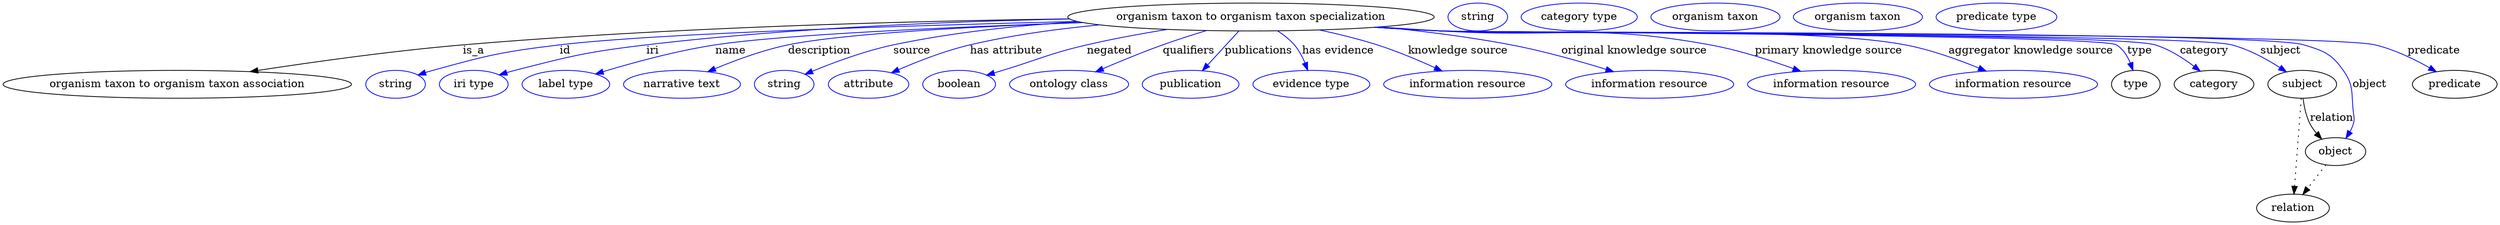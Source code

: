 digraph {
	graph [bb="0,0,3218.5,283"];
	node [label="\N"];
	"organism taxon to organism taxon specialization"	[height=0.5,
		label="organism taxon to organism taxon specialization",
		pos="1608.9,265",
		width=6.5716];
	"organism taxon to organism taxon association"	[height=0.5,
		pos="224.88,178",
		width=6.2467];
	"organism taxon to organism taxon specialization" -> "organism taxon to organism taxon association"	[label=is_a,
		lp="606.88,221.5",
		pos="e,318.75,194.41 1374.2,262.6 1168,259.78 860.08,251.7 592.88,229 503.45,221.4 402.47,207.28 328.94,195.98"];
	id	[color=blue,
		height=0.5,
		label=string,
		pos="505.88,178",
		width=1.0652];
	"organism taxon to organism taxon specialization" -> id	[color=blue,
		label=id,
		lp="724.88,221.5",
		pos="e,534.86,190.01 1384.5,259.26 1163.6,253.86 841.91,243.82 717.88,229 644.06,220.18 625.55,215.79 553.88,196 550.77,195.14 547.57,\
194.18 544.37,193.17",
		style=solid];
	iri	[color=blue,
		height=0.5,
		label="iri type",
		pos="606.88,178",
		width=1.2277];
	"organism taxon to organism taxon specialization" -> iri	[color=blue,
		label=iri,
		lp="837.88,221.5",
		pos="e,639.78,190.22 1374.7,262.43 1219.6,259.19 1012,250.65 829.88,229 753.45,219.91 734.43,215.12 659.88,196 656.5,195.13 653.02,194.17 \
649.54,193.16",
		style=solid];
	name	[color=blue,
		height=0.5,
		label="label type",
		pos="725.88,178",
		width=1.5707];
	"organism taxon to organism taxon specialization" -> name	[color=blue,
		label=name,
		lp="938.88,221.5",
		pos="e,764.21,191.39 1391.8,257.78 1224.3,252.08 1006.8,242.47 918.88,229 868.79,221.32 812.86,206.07 774.16,194.42",
		style=solid];
	description	[color=blue,
		height=0.5,
		label="narrative text",
		pos="875.88,178",
		width=2.0943];
	"organism taxon to organism taxon specialization" -> description	[color=blue,
		label=description,
		lp="1052.4,221.5",
		pos="e,908.89,194.25 1391.1,257.9 1250.9,252.69 1082.2,243.65 1011.9,229 979.53,222.26 944.57,209.27 918.19,198.22",
		style=solid];
	source	[color=blue,
		height=0.5,
		label=string,
		pos="1007.9,178",
		width=1.0652];
	"organism taxon to organism taxon specialization" -> source	[color=blue,
		label=source,
		lp="1170.9,221.5",
		pos="e,1034.7,191.1 1384.8,259.15 1308.7,254.3 1223.5,245.33 1146.9,229 1110.9,221.32 1071.5,206.53 1043.9,195.02",
		style=solid];
	"has attribute"	[color=blue,
		height=0.5,
		label=attribute,
		pos="1115.9,178",
		width=1.4443];
	"organism taxon to organism taxon specialization" -> "has attribute"	[color=blue,
		label="has attribute",
		lp="1292.9,221.5",
		pos="e,1145.4,192.99 1412.8,254.87 1358.2,249.69 1299.3,241.61 1245.9,229 1214.3,221.54 1180,208.14 1154.6,197.09",
		style=solid];
	negated	[color=blue,
		height=0.5,
		label=boolean,
		pos="1232.9,178",
		width=1.2999];
	"organism taxon to organism taxon specialization" -> negated	[color=blue,
		label=negated,
		lp="1425.9,221.5",
		pos="e,1268.1,189.91 1500.8,248.94 1467.3,243.53 1430.4,236.81 1396.9,229 1347.6,217.52 1336.3,210.81 1287.9,196 1284.6,194.99 1281.2,\
193.94 1277.7,192.89",
		style=solid];
	qualifiers	[color=blue,
		height=0.5,
		label="ontology class",
		pos="1373.9,178",
		width=2.1304];
	"organism taxon to organism taxon specialization" -> qualifiers	[color=blue,
		label=qualifiers,
		lp="1528.4,221.5",
		pos="e,1408.2,194.2 1551.4,247.51 1533.2,241.98 1513.1,235.54 1494.9,229 1469,219.69 1440.5,207.99 1417.6,198.25",
		style=solid];
	publications	[color=blue,
		height=0.5,
		label=publication,
		pos="1530.9,178",
		width=1.7332];
	"organism taxon to organism taxon specialization" -> publications	[color=blue,
		label=publications,
		lp="1618.9,221.5",
		pos="e,1546.1,195.6 1593.1,246.8 1581.6,234.31 1566,217.24 1553.2,203.35",
		style=solid];
	"has evidence"	[color=blue,
		height=0.5,
		label="evidence type",
		pos="1686.9,178",
		width=2.0943];
	"organism taxon to organism taxon specialization" -> "has evidence"	[color=blue,
		label="has evidence",
		lp="1721.4,221.5",
		pos="e,1682.2,196.17 1643.1,247.14 1651,242.1 1658.8,236.02 1664.9,229 1670.7,222.27 1675.2,213.76 1678.6,205.67",
		style=solid];
	"knowledge source"	[color=blue,
		height=0.5,
		label="information resource",
		pos="1888.9,178",
		width=3.015];
	"organism taxon to organism taxon specialization" -> "knowledge source"	[color=blue,
		label="knowledge source",
		lp="1876.4,221.5",
		pos="e,1855.7,195.19 1697.2,248.26 1721.7,243.04 1748,236.58 1771.9,229 1797.2,220.96 1824.5,209.44 1846.4,199.49",
		style=solid];
	"original knowledge source"	[color=blue,
		height=0.5,
		label="information resource",
		pos="2123.9,178",
		width=3.015];
	"organism taxon to organism taxon specialization" -> "original knowledge source"	[color=blue,
		label="original knowledge source",
		lp="2103.9,221.5",
		pos="e,2077.3,194.35 1775.9,252.2 1830.1,246.88 1890.3,239.39 1944.9,229 1986.6,221.06 2032.7,208.07 2067.7,197.31",
		style=solid];
	"primary knowledge source"	[color=blue,
		height=0.5,
		label="information resource",
		pos="2358.9,178",
		width=3.015];
	"organism taxon to organism taxon specialization" -> "primary knowledge source"	[color=blue,
		label="primary knowledge source",
		lp="2354.9,221.5",
		pos="e,2318.9,194.86 1774.9,252.14 1801.7,250.34 1829,248.56 1854.9,247 2009,237.68 2049.9,256.66 2201.9,229 2238.7,222.3 2278.9,209.38 \
2309.4,198.36",
		style=solid];
	"aggregator knowledge source"	[color=blue,
		height=0.5,
		label="information resource",
		pos="2593.9,178",
		width=3.015];
	"organism taxon to organism taxon specialization" -> "aggregator knowledge source"	[color=blue,
		label="aggregator knowledge source",
		lp="2616.4,221.5",
		pos="e,2558.5,195.13 1771.3,251.88 1799.1,250.06 1827.8,248.34 1854.9,247 1987.9,240.41 2323,253.7 2453.9,229 2486.6,222.82 2522,210.15 \
2548.9,199.11",
		style=solid];
	type	[height=0.5,
		pos="2751.9,178",
		width=0.86659];
	"organism taxon to organism taxon specialization" -> type	[color=blue,
		label=type,
		lp="2756.9,221.5",
		pos="e,2748.2,196.02 1769.6,251.77 1798,249.93 1827.3,248.24 1854.9,247 1879.1,245.91 2706.4,241.95 2726.9,229 2735.3,223.67 2741,214.55 \
2744.8,205.56",
		style=solid];
	category	[height=0.5,
		pos="2852.9,178",
		width=1.4263];
	"organism taxon to organism taxon specialization" -> category	[color=blue,
		label=category,
		lp="2840.4,221.5",
		pos="e,2835,194.98 1769.3,251.77 1797.8,249.92 1827.2,248.23 1854.9,247 1906.1,244.73 2727.9,244.17 2776.9,229 2795.1,223.34 2813.1,211.88 \
2827,201.35",
		style=solid];
	subject	[height=0.5,
		pos="2966.9,178",
		width=1.2277];
	"organism taxon to organism taxon specialization" -> subject	[color=blue,
		label=subject,
		lp="2938.9,221.5",
		pos="e,2946.4,194.04 1768.9,251.74 1797.5,249.89 1827.1,248.2 1854.9,247 1911.6,244.54 2821.1,243.59 2875.9,229 2898.1,223.08 2920.8,\
210.62 2938,199.62",
		style=solid];
	object	[height=0.5,
		pos="3009.9,91",
		width=1.0832];
	"organism taxon to organism taxon specialization" -> object	[color=blue,
		label=object,
		lp="3053.9,178",
		pos="e,3023.3,108.09 1768.9,251.71 1797.5,249.86 1827.1,248.18 1854.9,247 1916.7,244.37 2909.7,247.01 2968.9,229 2994.7,221.14 3004.3,\
218.03 3019.9,196 3034.2,175.86 3030,166.51 3032.9,142 3033.7,135.38 3034.8,133.39 3032.9,127 3031.8,123.55 3030.4,120.13 3028.6,\
116.85",
		style=solid];
	predicate	[height=0.5,
		pos="3163.9,178",
		width=1.5165];
	"organism taxon to organism taxon specialization" -> predicate	[color=blue,
		label=predicate,
		lp="3136.9,221.5",
		pos="e,3140,194.31 1768.6,251.7 1797.3,249.85 1827,248.17 1854.9,247 1921.8,244.19 2995.7,244.5 3060.9,229 3085.8,223.09 3111.6,210.49 \
3131.2,199.42",
		style=solid];
	association_type	[color=blue,
		height=0.5,
		label=string,
		pos="1901.9,265",
		width=1.0652];
	association_category	[color=blue,
		height=0.5,
		label="category type",
		pos="2032.9,265",
		width=2.0762];
	subject -> object	[label=relation,
		lp="3004.9,134.5",
		pos="e,2992,107.23 2968,159.55 2969.2,149.57 2971.7,137.07 2976.9,127 2979.1,122.68 2982,118.52 2985.2,114.66"];
	relation	[height=0.5,
		pos="2954.9,18",
		width=1.2999];
	subject -> relation	[pos="e,2956.2,36.188 2965.6,159.79 2963.5,132.48 2959.4,78.994 2957,46.38",
		style=dotted];
	"organism taxon to organism taxon specialization_subject"	[color=blue,
		height=0.5,
		label="organism taxon",
		pos="2208.9,265",
		width=2.3109];
	object -> relation	[pos="e,2967.7,35.54 2997.4,73.889 2990.5,64.939 2981.7,53.617 2973.9,43.584",
		style=dotted];
	"organism taxon to organism taxon specialization_object"	[color=blue,
		height=0.5,
		label="organism taxon",
		pos="2392.9,265",
		width=2.3109];
	"organism taxon to organism taxon specialization_predicate"	[color=blue,
		height=0.5,
		label="predicate type",
		pos="2571.9,265",
		width=2.1665];
}
